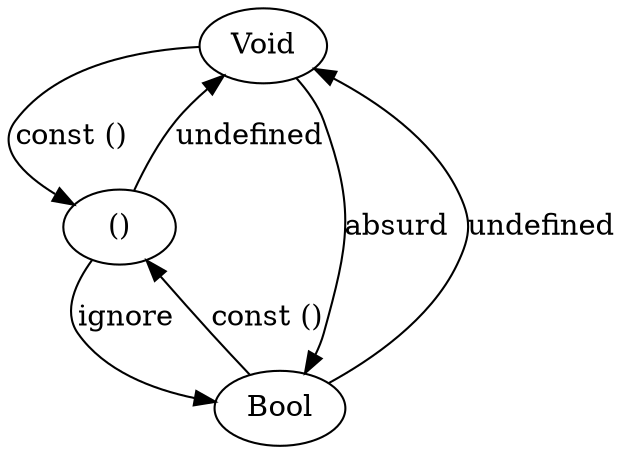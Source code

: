 digraph {
    Void -> "()" [label="const ()"];
    Bool -> "()" [label="const ()"];

    Void -> Bool [label="absurd"];
    "()" -> Bool [label="ignore"]; // I found this one via Hoogle

    "()" -> Void [label="undefined"];
    Bool -> Void [label="undefined"];
}
